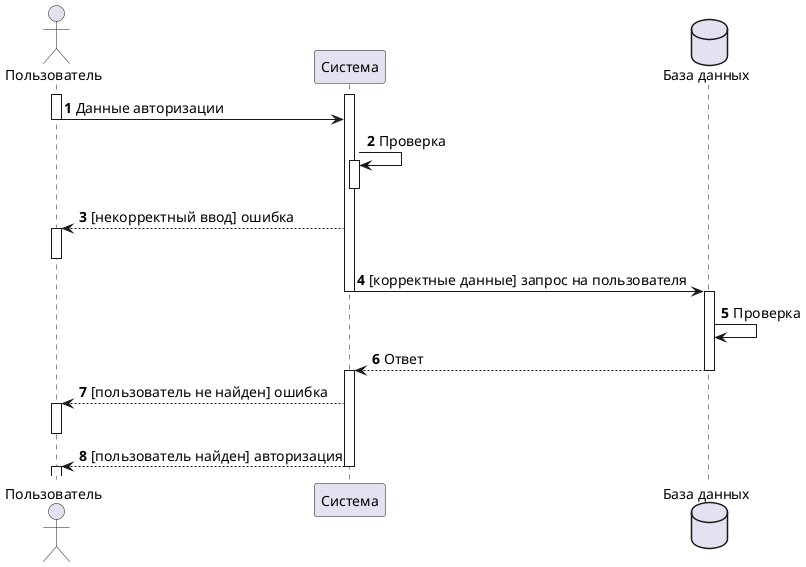 @startuml
skinparam defaultFontName Times New Roman
skinparam defaultFontSize 14
autonumber

actor "Пользователь" as Пользователь
participant "Система" as Система
database "База данных" as database

autonumber
activate Система
activate Пользователь
Пользователь -> Система: Данные авторизации
deactivate Пользователь


Система -> Система:Проверка
activate Система

deactivate Система

Система -->Пользователь:[некорректный ввод] ошибка
activate Пользователь
deactivate Пользователь
Система -> database:[корректные данные] запрос на пользователя
deactivate Система
activate database

database -> database:Проверка
database-->Система: Ответ
deactivate database

activate Система

Система -->Пользователь:[пользователь не найден] ошибка
activate Пользователь
deactivate Пользователь
Система -->Пользователь:[пользователь найден] авторизация
deactivate Система
activate Пользователь
deactivate Пользователь
@enduml